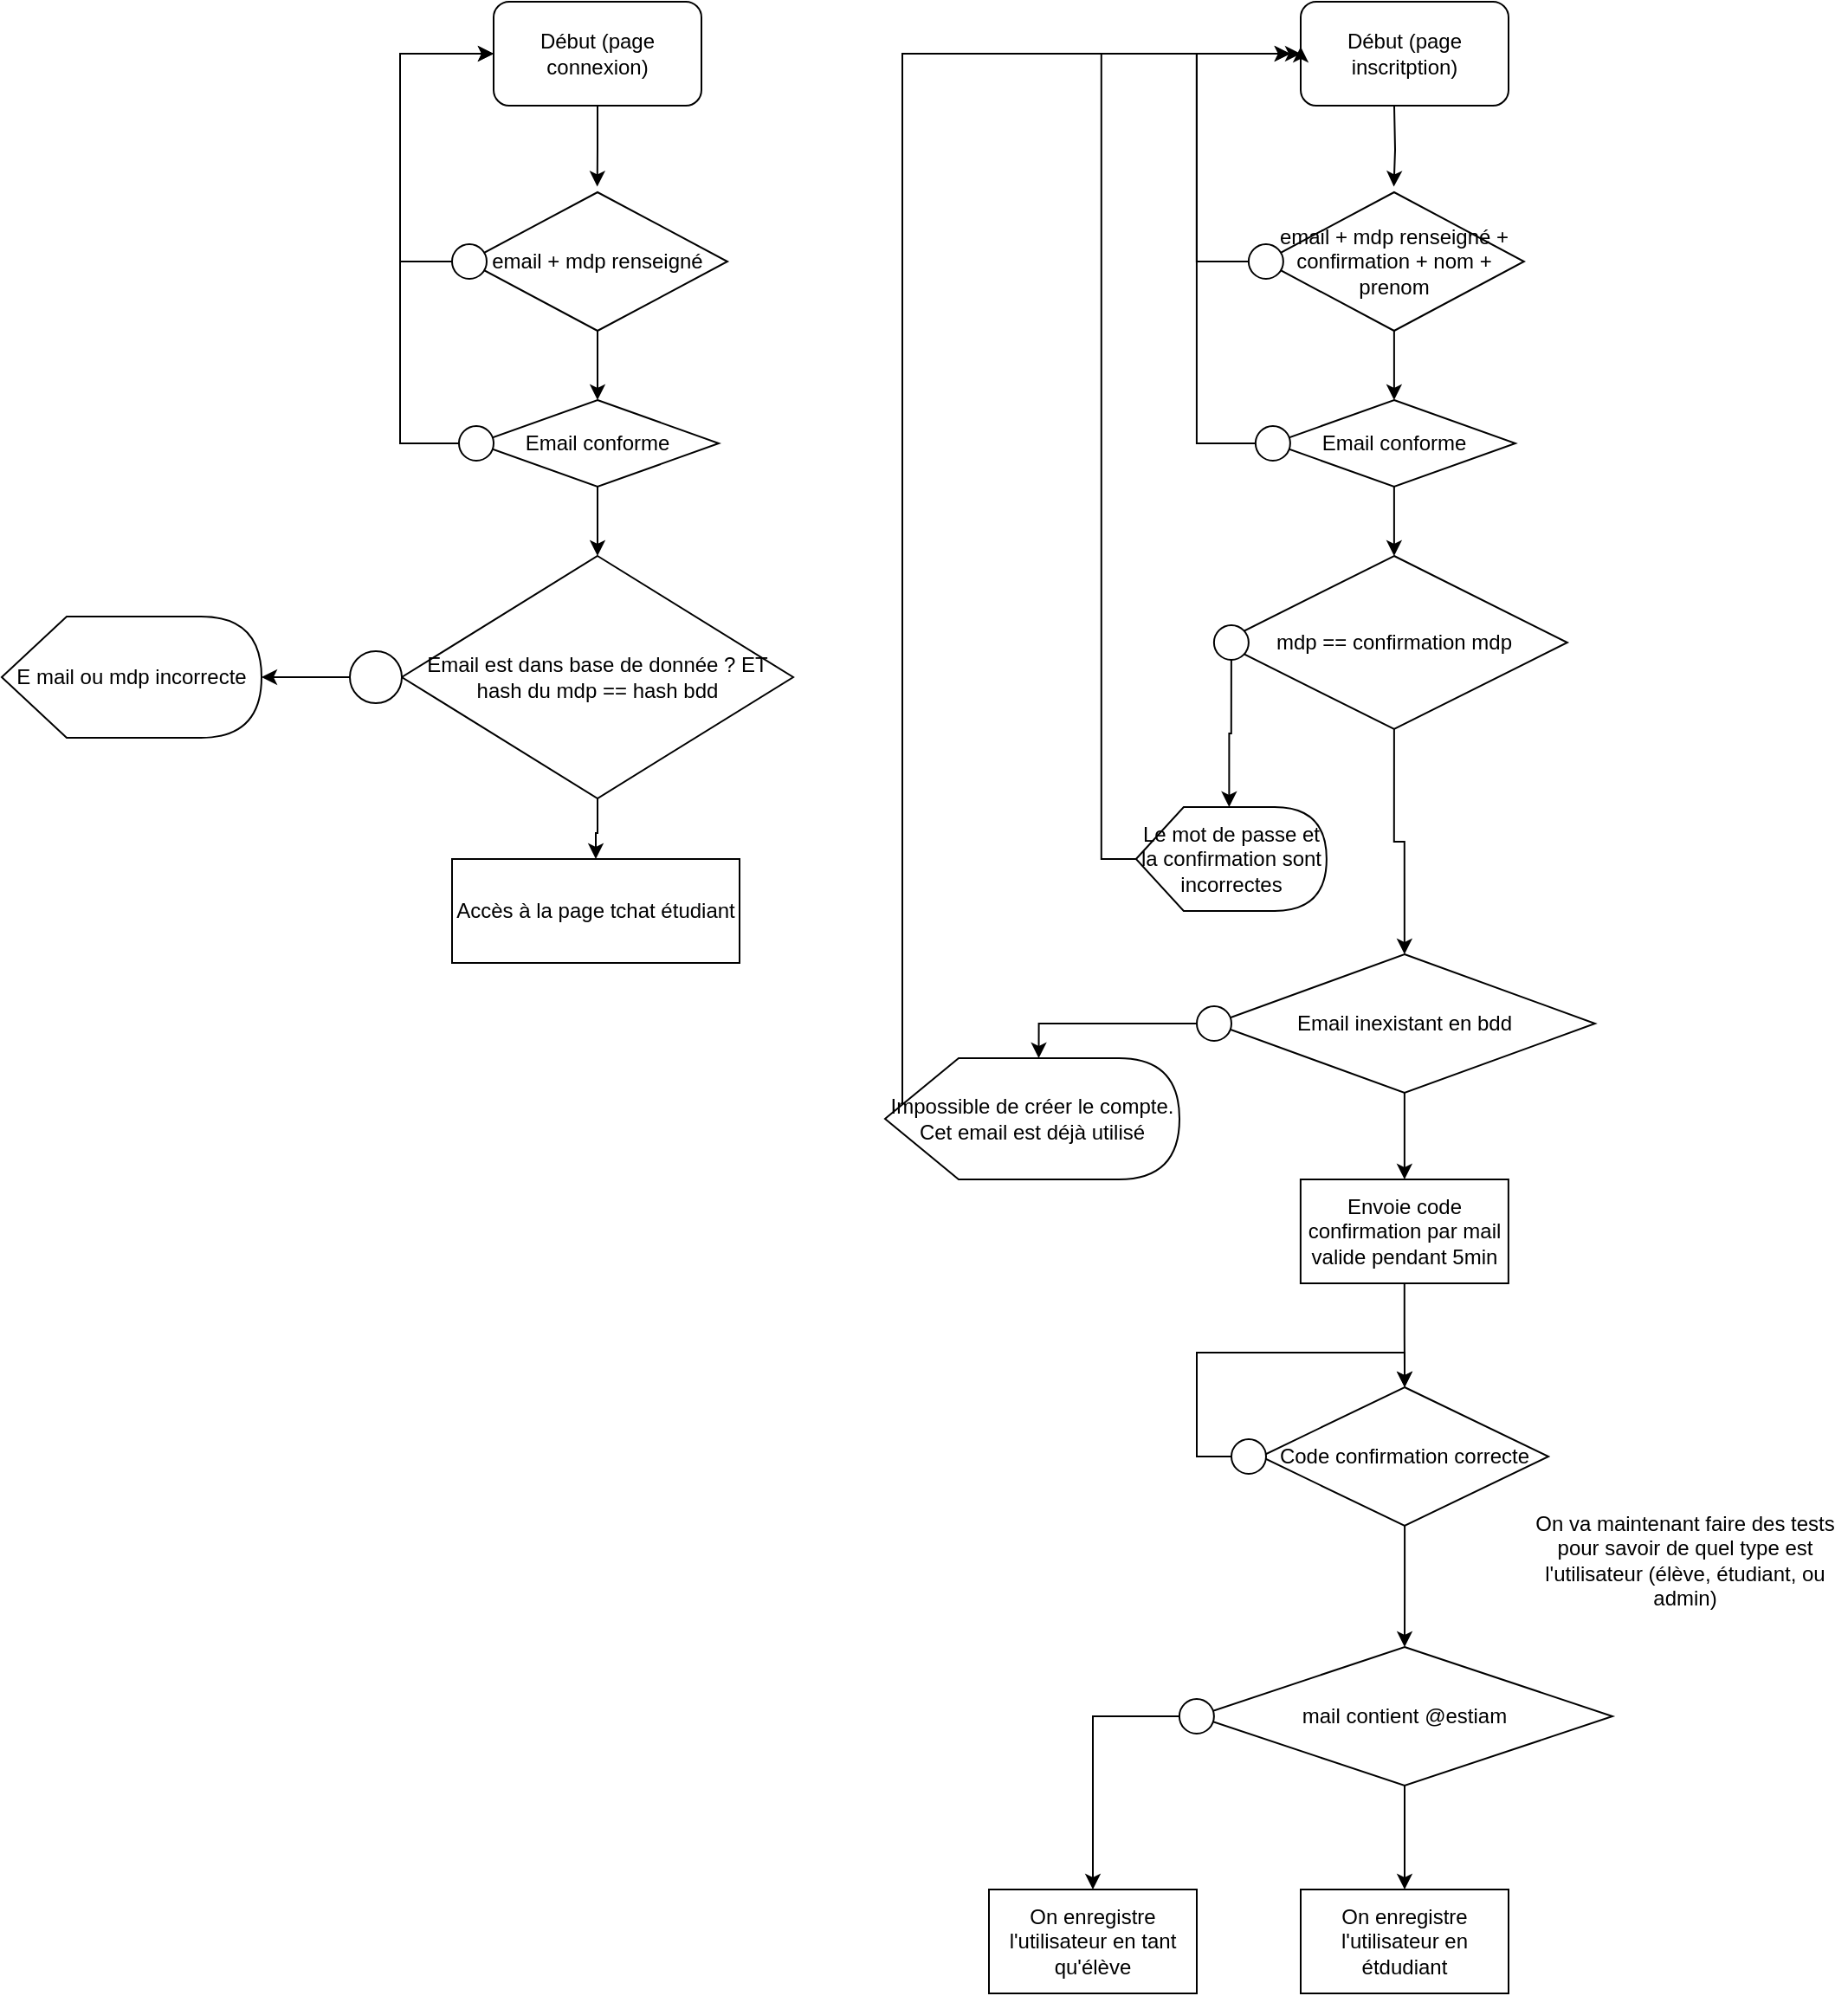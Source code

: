 <mxfile version="14.5.3" type="device"><diagram id="pni23m5NIxbZSJNuTlLe" name="Page-1"><mxGraphModel dx="2966" dy="1483" grid="1" gridSize="10" guides="1" tooltips="1" connect="1" arrows="1" fold="1" page="1" pageScale="1" pageWidth="827" pageHeight="1169" math="0" shadow="0"><root><mxCell id="0"/><mxCell id="1" parent="0"/><mxCell id="MXVrpHWmksTP3Z-PuLAL-4" style="edgeStyle=orthogonalEdgeStyle;rounded=0;orthogonalLoop=1;jettySize=auto;html=1;entryX=0.499;entryY=-0.041;entryDx=0;entryDy=0;entryPerimeter=0;" edge="1" parent="1" source="MXVrpHWmksTP3Z-PuLAL-2" target="MXVrpHWmksTP3Z-PuLAL-3"><mxGeometry relative="1" as="geometry"/></mxCell><mxCell id="MXVrpHWmksTP3Z-PuLAL-2" value="Début (page connexion)" style="rounded=1;whiteSpace=wrap;html=1;" vertex="1" parent="1"><mxGeometry x="354" y="90" width="120" height="60" as="geometry"/></mxCell><mxCell id="MXVrpHWmksTP3Z-PuLAL-7" value="" style="edgeStyle=orthogonalEdgeStyle;rounded=0;orthogonalLoop=1;jettySize=auto;html=1;" edge="1" parent="1" source="MXVrpHWmksTP3Z-PuLAL-3" target="MXVrpHWmksTP3Z-PuLAL-6"><mxGeometry relative="1" as="geometry"/></mxCell><mxCell id="MXVrpHWmksTP3Z-PuLAL-3" value="email + mdp renseigné" style="rhombus;whiteSpace=wrap;html=1;" vertex="1" parent="1"><mxGeometry x="339" y="200" width="150" height="80" as="geometry"/></mxCell><mxCell id="MXVrpHWmksTP3Z-PuLAL-19" style="edgeStyle=orthogonalEdgeStyle;rounded=0;orthogonalLoop=1;jettySize=auto;html=1;exitX=0;exitY=0.5;exitDx=0;exitDy=0;entryX=0;entryY=0.5;entryDx=0;entryDy=0;" edge="1" parent="1" source="MXVrpHWmksTP3Z-PuLAL-5" target="MXVrpHWmksTP3Z-PuLAL-2"><mxGeometry relative="1" as="geometry"><Array as="points"><mxPoint x="300" y="240"/><mxPoint x="300" y="120"/></Array></mxGeometry></mxCell><mxCell id="MXVrpHWmksTP3Z-PuLAL-5" value="" style="ellipse;whiteSpace=wrap;html=1;aspect=fixed;" vertex="1" parent="1"><mxGeometry x="330" y="230" width="20" height="20" as="geometry"/></mxCell><mxCell id="MXVrpHWmksTP3Z-PuLAL-11" value="" style="edgeStyle=orthogonalEdgeStyle;rounded=0;orthogonalLoop=1;jettySize=auto;html=1;" edge="1" parent="1" source="MXVrpHWmksTP3Z-PuLAL-6" target="MXVrpHWmksTP3Z-PuLAL-9"><mxGeometry relative="1" as="geometry"/></mxCell><mxCell id="MXVrpHWmksTP3Z-PuLAL-6" value="Email conforme" style="rhombus;whiteSpace=wrap;html=1;" vertex="1" parent="1"><mxGeometry x="344" y="320" width="140" height="50" as="geometry"/></mxCell><mxCell id="MXVrpHWmksTP3Z-PuLAL-20" style="edgeStyle=orthogonalEdgeStyle;rounded=0;orthogonalLoop=1;jettySize=auto;html=1;exitX=0;exitY=0.5;exitDx=0;exitDy=0;entryX=0;entryY=0.5;entryDx=0;entryDy=0;" edge="1" parent="1" source="MXVrpHWmksTP3Z-PuLAL-8" target="MXVrpHWmksTP3Z-PuLAL-2"><mxGeometry relative="1" as="geometry"><Array as="points"><mxPoint x="300" y="345"/><mxPoint x="300" y="120"/></Array></mxGeometry></mxCell><mxCell id="MXVrpHWmksTP3Z-PuLAL-8" value="" style="ellipse;whiteSpace=wrap;html=1;aspect=fixed;" vertex="1" parent="1"><mxGeometry x="334" y="335" width="20" height="20" as="geometry"/></mxCell><mxCell id="MXVrpHWmksTP3Z-PuLAL-33" value="" style="edgeStyle=orthogonalEdgeStyle;rounded=0;orthogonalLoop=1;jettySize=auto;html=1;" edge="1" parent="1" source="MXVrpHWmksTP3Z-PuLAL-9" target="MXVrpHWmksTP3Z-PuLAL-32"><mxGeometry relative="1" as="geometry"/></mxCell><mxCell id="MXVrpHWmksTP3Z-PuLAL-9" value="Email est dans base de donnée ? ET hash du mdp == hash bdd " style="rhombus;whiteSpace=wrap;html=1;" vertex="1" parent="1"><mxGeometry x="301" y="410" width="226" height="140" as="geometry"/></mxCell><mxCell id="MXVrpHWmksTP3Z-PuLAL-29" style="edgeStyle=orthogonalEdgeStyle;rounded=0;orthogonalLoop=1;jettySize=auto;html=1;exitX=0;exitY=0.5;exitDx=0;exitDy=0;entryX=1;entryY=0.5;entryDx=0;entryDy=0;entryPerimeter=0;" edge="1" parent="1" source="MXVrpHWmksTP3Z-PuLAL-15" target="MXVrpHWmksTP3Z-PuLAL-25"><mxGeometry relative="1" as="geometry"/></mxCell><mxCell id="MXVrpHWmksTP3Z-PuLAL-15" value="" style="ellipse;whiteSpace=wrap;html=1;aspect=fixed;" vertex="1" parent="1"><mxGeometry x="271" y="465" width="30" height="30" as="geometry"/></mxCell><mxCell id="MXVrpHWmksTP3Z-PuLAL-25" value="E mail ou mdp incorrecte" style="shape=display;whiteSpace=wrap;html=1;" vertex="1" parent="1"><mxGeometry x="70" y="445" width="150" height="70" as="geometry"/></mxCell><mxCell id="MXVrpHWmksTP3Z-PuLAL-32" value="Accès à la page tchat étudiant" style="rounded=0;whiteSpace=wrap;html=1;" vertex="1" parent="1"><mxGeometry x="330" y="585" width="166" height="60" as="geometry"/></mxCell><mxCell id="MXVrpHWmksTP3Z-PuLAL-34" value="Début (page inscritption)" style="rounded=1;whiteSpace=wrap;html=1;" vertex="1" parent="1"><mxGeometry x="820" y="90" width="120" height="60" as="geometry"/></mxCell><mxCell id="MXVrpHWmksTP3Z-PuLAL-35" style="edgeStyle=orthogonalEdgeStyle;rounded=0;orthogonalLoop=1;jettySize=auto;html=1;entryX=0.499;entryY=-0.041;entryDx=0;entryDy=0;entryPerimeter=0;" edge="1" parent="1" target="MXVrpHWmksTP3Z-PuLAL-37"><mxGeometry relative="1" as="geometry"><mxPoint x="873.999" y="150" as="sourcePoint"/></mxGeometry></mxCell><mxCell id="MXVrpHWmksTP3Z-PuLAL-36" value="" style="edgeStyle=orthogonalEdgeStyle;rounded=0;orthogonalLoop=1;jettySize=auto;html=1;" edge="1" parent="1" source="MXVrpHWmksTP3Z-PuLAL-37" target="MXVrpHWmksTP3Z-PuLAL-40"><mxGeometry relative="1" as="geometry"/></mxCell><mxCell id="MXVrpHWmksTP3Z-PuLAL-37" value="email + mdp renseigné + confirmation + nom + prenom" style="rhombus;whiteSpace=wrap;html=1;" vertex="1" parent="1"><mxGeometry x="798.94" y="200" width="150" height="80" as="geometry"/></mxCell><mxCell id="MXVrpHWmksTP3Z-PuLAL-38" style="edgeStyle=orthogonalEdgeStyle;rounded=0;orthogonalLoop=1;jettySize=auto;html=1;exitX=0;exitY=0.5;exitDx=0;exitDy=0;entryX=0;entryY=0.5;entryDx=0;entryDy=0;" edge="1" parent="1" source="MXVrpHWmksTP3Z-PuLAL-39"><mxGeometry relative="1" as="geometry"><mxPoint x="813.94" y="120" as="targetPoint"/><Array as="points"><mxPoint x="759.94" y="240"/><mxPoint x="759.94" y="120"/></Array></mxGeometry></mxCell><mxCell id="MXVrpHWmksTP3Z-PuLAL-39" value="" style="ellipse;whiteSpace=wrap;html=1;aspect=fixed;" vertex="1" parent="1"><mxGeometry x="789.94" y="230" width="20" height="20" as="geometry"/></mxCell><mxCell id="MXVrpHWmksTP3Z-PuLAL-50" value="" style="edgeStyle=orthogonalEdgeStyle;rounded=0;orthogonalLoop=1;jettySize=auto;html=1;" edge="1" parent="1" source="MXVrpHWmksTP3Z-PuLAL-40" target="MXVrpHWmksTP3Z-PuLAL-43"><mxGeometry relative="1" as="geometry"/></mxCell><mxCell id="MXVrpHWmksTP3Z-PuLAL-40" value="Email conforme" style="rhombus;whiteSpace=wrap;html=1;" vertex="1" parent="1"><mxGeometry x="803.94" y="320" width="140" height="50" as="geometry"/></mxCell><mxCell id="MXVrpHWmksTP3Z-PuLAL-41" style="edgeStyle=orthogonalEdgeStyle;rounded=0;orthogonalLoop=1;jettySize=auto;html=1;exitX=0;exitY=0.5;exitDx=0;exitDy=0;entryX=0;entryY=0.5;entryDx=0;entryDy=0;" edge="1" parent="1" source="MXVrpHWmksTP3Z-PuLAL-42"><mxGeometry relative="1" as="geometry"><mxPoint x="813.94" y="120" as="targetPoint"/><Array as="points"><mxPoint x="759.94" y="345"/><mxPoint x="759.94" y="120"/></Array></mxGeometry></mxCell><mxCell id="MXVrpHWmksTP3Z-PuLAL-42" value="" style="ellipse;whiteSpace=wrap;html=1;aspect=fixed;" vertex="1" parent="1"><mxGeometry x="793.94" y="335" width="20" height="20" as="geometry"/></mxCell><mxCell id="MXVrpHWmksTP3Z-PuLAL-53" style="edgeStyle=orthogonalEdgeStyle;rounded=0;orthogonalLoop=1;jettySize=auto;html=1;exitX=0.5;exitY=1;exitDx=0;exitDy=0;entryX=0.5;entryY=0;entryDx=0;entryDy=0;" edge="1" parent="1" source="MXVrpHWmksTP3Z-PuLAL-43" target="MXVrpHWmksTP3Z-PuLAL-51"><mxGeometry relative="1" as="geometry"/></mxCell><mxCell id="MXVrpHWmksTP3Z-PuLAL-43" value="mdp == confirmation mdp" style="rhombus;whiteSpace=wrap;html=1;" vertex="1" parent="1"><mxGeometry x="773.94" y="410" width="200" height="100" as="geometry"/></mxCell><mxCell id="MXVrpHWmksTP3Z-PuLAL-49" style="edgeStyle=orthogonalEdgeStyle;rounded=0;orthogonalLoop=1;jettySize=auto;html=1;exitX=0;exitY=0.5;exitDx=0;exitDy=0;exitPerimeter=0;entryX=0;entryY=0.5;entryDx=0;entryDy=0;" edge="1" parent="1" source="MXVrpHWmksTP3Z-PuLAL-44" target="MXVrpHWmksTP3Z-PuLAL-34"><mxGeometry relative="1" as="geometry"/></mxCell><mxCell id="MXVrpHWmksTP3Z-PuLAL-44" value="Le mot de passe et la confirmation sont incorrectes" style="shape=display;whiteSpace=wrap;html=1;" vertex="1" parent="1"><mxGeometry x="724.94" y="555" width="110" height="60" as="geometry"/></mxCell><mxCell id="MXVrpHWmksTP3Z-PuLAL-48" style="edgeStyle=orthogonalEdgeStyle;rounded=0;orthogonalLoop=1;jettySize=auto;html=1;exitX=0.5;exitY=1;exitDx=0;exitDy=0;entryX=0;entryY=0;entryDx=53.75;entryDy=0;entryPerimeter=0;" edge="1" parent="1" source="MXVrpHWmksTP3Z-PuLAL-45" target="MXVrpHWmksTP3Z-PuLAL-44"><mxGeometry relative="1" as="geometry"/></mxCell><mxCell id="MXVrpHWmksTP3Z-PuLAL-45" value="" style="ellipse;whiteSpace=wrap;html=1;aspect=fixed;" vertex="1" parent="1"><mxGeometry x="769.94" y="450" width="20" height="20" as="geometry"/></mxCell><mxCell id="MXVrpHWmksTP3Z-PuLAL-59" value="" style="edgeStyle=orthogonalEdgeStyle;rounded=0;orthogonalLoop=1;jettySize=auto;html=1;" edge="1" parent="1" source="MXVrpHWmksTP3Z-PuLAL-51" target="MXVrpHWmksTP3Z-PuLAL-58"><mxGeometry relative="1" as="geometry"/></mxCell><mxCell id="MXVrpHWmksTP3Z-PuLAL-51" value="Email inexistant en bdd" style="rhombus;whiteSpace=wrap;html=1;" vertex="1" parent="1"><mxGeometry x="769.94" y="640" width="220" height="80" as="geometry"/></mxCell><mxCell id="MXVrpHWmksTP3Z-PuLAL-56" style="edgeStyle=orthogonalEdgeStyle;rounded=0;orthogonalLoop=1;jettySize=auto;html=1;exitX=0;exitY=0.5;exitDx=0;exitDy=0;entryX=0;entryY=0;entryDx=88.75;entryDy=0;entryPerimeter=0;" edge="1" parent="1" source="MXVrpHWmksTP3Z-PuLAL-54" target="MXVrpHWmksTP3Z-PuLAL-55"><mxGeometry relative="1" as="geometry"/></mxCell><mxCell id="MXVrpHWmksTP3Z-PuLAL-54" value="" style="ellipse;whiteSpace=wrap;html=1;aspect=fixed;" vertex="1" parent="1"><mxGeometry x="760" y="670" width="20" height="20" as="geometry"/></mxCell><mxCell id="MXVrpHWmksTP3Z-PuLAL-57" style="edgeStyle=orthogonalEdgeStyle;rounded=0;orthogonalLoop=1;jettySize=auto;html=1;exitX=0;exitY=0.5;exitDx=0;exitDy=0;exitPerimeter=0;" edge="1" parent="1" source="MXVrpHWmksTP3Z-PuLAL-55"><mxGeometry relative="1" as="geometry"><mxPoint x="820" y="116" as="targetPoint"/><Array as="points"><mxPoint x="590" y="735"/><mxPoint x="590" y="120"/><mxPoint x="820" y="120"/></Array></mxGeometry></mxCell><mxCell id="MXVrpHWmksTP3Z-PuLAL-55" value="Impossible de créer le compte. Cet email est déjà utilisé" style="shape=display;whiteSpace=wrap;html=1;" vertex="1" parent="1"><mxGeometry x="580" y="700" width="170" height="70" as="geometry"/></mxCell><mxCell id="MXVrpHWmksTP3Z-PuLAL-61" value="" style="edgeStyle=orthogonalEdgeStyle;rounded=0;orthogonalLoop=1;jettySize=auto;html=1;" edge="1" parent="1" source="MXVrpHWmksTP3Z-PuLAL-58" target="MXVrpHWmksTP3Z-PuLAL-60"><mxGeometry relative="1" as="geometry"/></mxCell><mxCell id="MXVrpHWmksTP3Z-PuLAL-58" value="Envoie code confirmation par mail valide pendant 5min" style="rounded=0;whiteSpace=wrap;html=1;" vertex="1" parent="1"><mxGeometry x="819.94" y="770" width="120" height="60" as="geometry"/></mxCell><mxCell id="MXVrpHWmksTP3Z-PuLAL-69" value="" style="edgeStyle=orthogonalEdgeStyle;rounded=0;orthogonalLoop=1;jettySize=auto;html=1;" edge="1" parent="1" source="MXVrpHWmksTP3Z-PuLAL-60" target="MXVrpHWmksTP3Z-PuLAL-67"><mxGeometry relative="1" as="geometry"/></mxCell><mxCell id="MXVrpHWmksTP3Z-PuLAL-60" value="Code confirmation correcte" style="rhombus;whiteSpace=wrap;html=1;" vertex="1" parent="1"><mxGeometry x="796.97" y="890" width="166.06" height="80" as="geometry"/></mxCell><mxCell id="MXVrpHWmksTP3Z-PuLAL-63" style="edgeStyle=orthogonalEdgeStyle;rounded=0;orthogonalLoop=1;jettySize=auto;html=1;exitX=0;exitY=0.5;exitDx=0;exitDy=0;entryX=0.5;entryY=0;entryDx=0;entryDy=0;" edge="1" parent="1" source="MXVrpHWmksTP3Z-PuLAL-62" target="MXVrpHWmksTP3Z-PuLAL-60"><mxGeometry relative="1" as="geometry"/></mxCell><mxCell id="MXVrpHWmksTP3Z-PuLAL-62" value="" style="ellipse;whiteSpace=wrap;html=1;aspect=fixed;" vertex="1" parent="1"><mxGeometry x="780" y="920" width="20" height="20" as="geometry"/></mxCell><mxCell id="MXVrpHWmksTP3Z-PuLAL-66" value="On va maintenant faire des tests pour savoir de quel type est l'utilisateur (élève, étudiant, ou admin)" style="text;html=1;strokeColor=none;fillColor=none;align=center;verticalAlign=middle;whiteSpace=wrap;rounded=0;" vertex="1" parent="1"><mxGeometry x="948.94" y="950" width="186" height="80" as="geometry"/></mxCell><mxCell id="MXVrpHWmksTP3Z-PuLAL-74" value="" style="edgeStyle=orthogonalEdgeStyle;rounded=0;orthogonalLoop=1;jettySize=auto;html=1;" edge="1" parent="1" source="MXVrpHWmksTP3Z-PuLAL-67" target="MXVrpHWmksTP3Z-PuLAL-73"><mxGeometry relative="1" as="geometry"/></mxCell><mxCell id="MXVrpHWmksTP3Z-PuLAL-67" value="mail contient @estiam" style="rhombus;whiteSpace=wrap;html=1;" vertex="1" parent="1"><mxGeometry x="760" y="1040" width="240" height="80" as="geometry"/></mxCell><mxCell id="MXVrpHWmksTP3Z-PuLAL-72" style="edgeStyle=orthogonalEdgeStyle;rounded=0;orthogonalLoop=1;jettySize=auto;html=1;exitX=0.5;exitY=1;exitDx=0;exitDy=0;entryX=0.5;entryY=0;entryDx=0;entryDy=0;" edge="1" parent="1" source="MXVrpHWmksTP3Z-PuLAL-70" target="MXVrpHWmksTP3Z-PuLAL-71"><mxGeometry relative="1" as="geometry"><Array as="points"><mxPoint x="760" y="1080"/><mxPoint x="700" y="1080"/></Array></mxGeometry></mxCell><mxCell id="MXVrpHWmksTP3Z-PuLAL-70" value="" style="ellipse;whiteSpace=wrap;html=1;aspect=fixed;" vertex="1" parent="1"><mxGeometry x="749.94" y="1070" width="20" height="20" as="geometry"/></mxCell><mxCell id="MXVrpHWmksTP3Z-PuLAL-71" value="On enregistre l'utilisateur en tant qu'élève" style="rounded=0;whiteSpace=wrap;html=1;" vertex="1" parent="1"><mxGeometry x="640" y="1180" width="120" height="60" as="geometry"/></mxCell><mxCell id="MXVrpHWmksTP3Z-PuLAL-73" value="On enregistre l'utilisateur en étdudiant" style="rounded=0;whiteSpace=wrap;html=1;" vertex="1" parent="1"><mxGeometry x="820" y="1180" width="120" height="60" as="geometry"/></mxCell></root></mxGraphModel></diagram></mxfile>